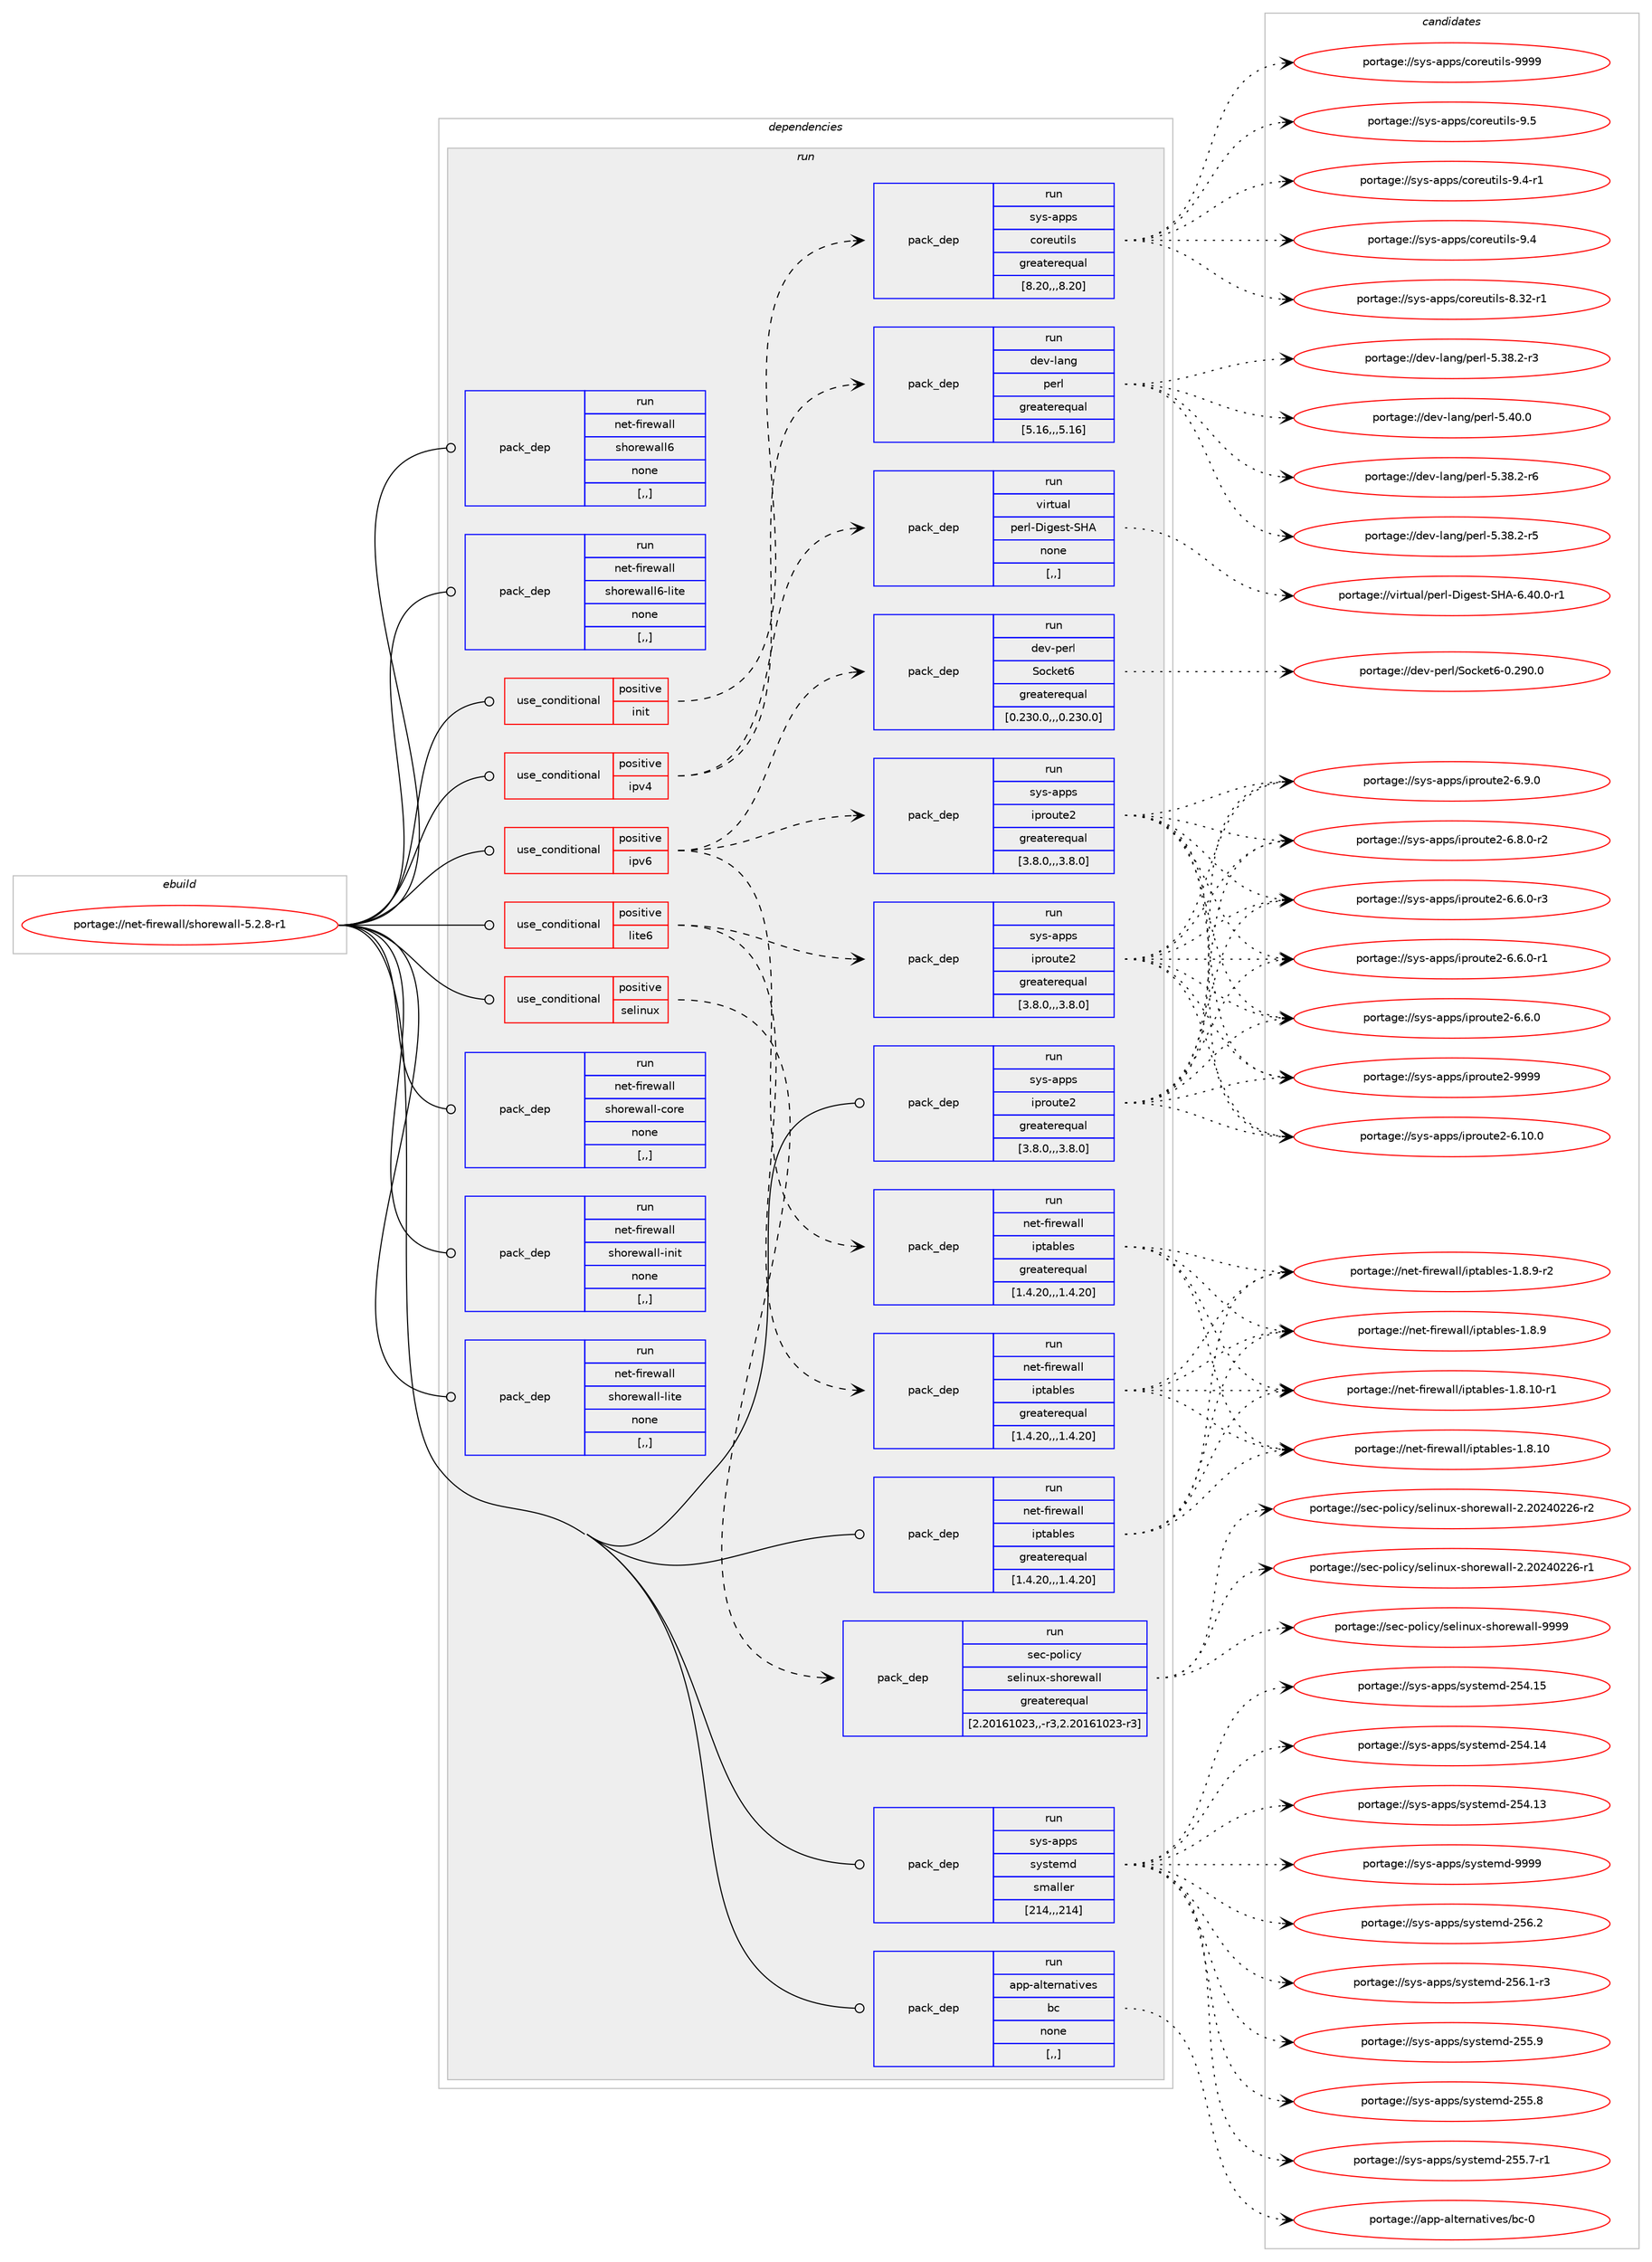 digraph prolog {

# *************
# Graph options
# *************

newrank=true;
concentrate=true;
compound=true;
graph [rankdir=LR,fontname=Helvetica,fontsize=10,ranksep=1.5];#, ranksep=2.5, nodesep=0.2];
edge  [arrowhead=vee];
node  [fontname=Helvetica,fontsize=10];

# **********
# The ebuild
# **********

subgraph cluster_leftcol {
color=gray;
label=<<i>ebuild</i>>;
id [label="portage://net-firewall/shorewall-5.2.8-r1", color=red, width=4, href="../net-firewall/shorewall-5.2.8-r1.svg"];
}

# ****************
# The dependencies
# ****************

subgraph cluster_midcol {
color=gray;
label=<<i>dependencies</i>>;
subgraph cluster_compile {
fillcolor="#eeeeee";
style=filled;
label=<<i>compile</i>>;
}
subgraph cluster_compileandrun {
fillcolor="#eeeeee";
style=filled;
label=<<i>compile and run</i>>;
}
subgraph cluster_run {
fillcolor="#eeeeee";
style=filled;
label=<<i>run</i>>;
subgraph cond90395 {
dependency347790 [label=<<TABLE BORDER="0" CELLBORDER="1" CELLSPACING="0" CELLPADDING="4"><TR><TD ROWSPAN="3" CELLPADDING="10">use_conditional</TD></TR><TR><TD>positive</TD></TR><TR><TD>init</TD></TR></TABLE>>, shape=none, color=red];
subgraph pack254789 {
dependency347791 [label=<<TABLE BORDER="0" CELLBORDER="1" CELLSPACING="0" CELLPADDING="4" WIDTH="220"><TR><TD ROWSPAN="6" CELLPADDING="30">pack_dep</TD></TR><TR><TD WIDTH="110">run</TD></TR><TR><TD>sys-apps</TD></TR><TR><TD>coreutils</TD></TR><TR><TD>greaterequal</TD></TR><TR><TD>[8.20,,,8.20]</TD></TR></TABLE>>, shape=none, color=blue];
}
dependency347790:e -> dependency347791:w [weight=20,style="dashed",arrowhead="vee"];
}
id:e -> dependency347790:w [weight=20,style="solid",arrowhead="odot"];
subgraph cond90396 {
dependency347792 [label=<<TABLE BORDER="0" CELLBORDER="1" CELLSPACING="0" CELLPADDING="4"><TR><TD ROWSPAN="3" CELLPADDING="10">use_conditional</TD></TR><TR><TD>positive</TD></TR><TR><TD>ipv4</TD></TR></TABLE>>, shape=none, color=red];
subgraph pack254790 {
dependency347793 [label=<<TABLE BORDER="0" CELLBORDER="1" CELLSPACING="0" CELLPADDING="4" WIDTH="220"><TR><TD ROWSPAN="6" CELLPADDING="30">pack_dep</TD></TR><TR><TD WIDTH="110">run</TD></TR><TR><TD>dev-lang</TD></TR><TR><TD>perl</TD></TR><TR><TD>greaterequal</TD></TR><TR><TD>[5.16,,,5.16]</TD></TR></TABLE>>, shape=none, color=blue];
}
dependency347792:e -> dependency347793:w [weight=20,style="dashed",arrowhead="vee"];
subgraph pack254791 {
dependency347794 [label=<<TABLE BORDER="0" CELLBORDER="1" CELLSPACING="0" CELLPADDING="4" WIDTH="220"><TR><TD ROWSPAN="6" CELLPADDING="30">pack_dep</TD></TR><TR><TD WIDTH="110">run</TD></TR><TR><TD>virtual</TD></TR><TR><TD>perl-Digest-SHA</TD></TR><TR><TD>none</TD></TR><TR><TD>[,,]</TD></TR></TABLE>>, shape=none, color=blue];
}
dependency347792:e -> dependency347794:w [weight=20,style="dashed",arrowhead="vee"];
}
id:e -> dependency347792:w [weight=20,style="solid",arrowhead="odot"];
subgraph cond90397 {
dependency347795 [label=<<TABLE BORDER="0" CELLBORDER="1" CELLSPACING="0" CELLPADDING="4"><TR><TD ROWSPAN="3" CELLPADDING="10">use_conditional</TD></TR><TR><TD>positive</TD></TR><TR><TD>ipv6</TD></TR></TABLE>>, shape=none, color=red];
subgraph pack254792 {
dependency347796 [label=<<TABLE BORDER="0" CELLBORDER="1" CELLSPACING="0" CELLPADDING="4" WIDTH="220"><TR><TD ROWSPAN="6" CELLPADDING="30">pack_dep</TD></TR><TR><TD WIDTH="110">run</TD></TR><TR><TD>dev-perl</TD></TR><TR><TD>Socket6</TD></TR><TR><TD>greaterequal</TD></TR><TR><TD>[0.230.0,,,0.230.0]</TD></TR></TABLE>>, shape=none, color=blue];
}
dependency347795:e -> dependency347796:w [weight=20,style="dashed",arrowhead="vee"];
subgraph pack254793 {
dependency347797 [label=<<TABLE BORDER="0" CELLBORDER="1" CELLSPACING="0" CELLPADDING="4" WIDTH="220"><TR><TD ROWSPAN="6" CELLPADDING="30">pack_dep</TD></TR><TR><TD WIDTH="110">run</TD></TR><TR><TD>net-firewall</TD></TR><TR><TD>iptables</TD></TR><TR><TD>greaterequal</TD></TR><TR><TD>[1.4.20,,,1.4.20]</TD></TR></TABLE>>, shape=none, color=blue];
}
dependency347795:e -> dependency347797:w [weight=20,style="dashed",arrowhead="vee"];
subgraph pack254794 {
dependency347798 [label=<<TABLE BORDER="0" CELLBORDER="1" CELLSPACING="0" CELLPADDING="4" WIDTH="220"><TR><TD ROWSPAN="6" CELLPADDING="30">pack_dep</TD></TR><TR><TD WIDTH="110">run</TD></TR><TR><TD>sys-apps</TD></TR><TR><TD>iproute2</TD></TR><TR><TD>greaterequal</TD></TR><TR><TD>[3.8.0,,,3.8.0]</TD></TR></TABLE>>, shape=none, color=blue];
}
dependency347795:e -> dependency347798:w [weight=20,style="dashed",arrowhead="vee"];
}
id:e -> dependency347795:w [weight=20,style="solid",arrowhead="odot"];
subgraph cond90398 {
dependency347799 [label=<<TABLE BORDER="0" CELLBORDER="1" CELLSPACING="0" CELLPADDING="4"><TR><TD ROWSPAN="3" CELLPADDING="10">use_conditional</TD></TR><TR><TD>positive</TD></TR><TR><TD>lite6</TD></TR></TABLE>>, shape=none, color=red];
subgraph pack254795 {
dependency347800 [label=<<TABLE BORDER="0" CELLBORDER="1" CELLSPACING="0" CELLPADDING="4" WIDTH="220"><TR><TD ROWSPAN="6" CELLPADDING="30">pack_dep</TD></TR><TR><TD WIDTH="110">run</TD></TR><TR><TD>net-firewall</TD></TR><TR><TD>iptables</TD></TR><TR><TD>greaterequal</TD></TR><TR><TD>[1.4.20,,,1.4.20]</TD></TR></TABLE>>, shape=none, color=blue];
}
dependency347799:e -> dependency347800:w [weight=20,style="dashed",arrowhead="vee"];
subgraph pack254796 {
dependency347801 [label=<<TABLE BORDER="0" CELLBORDER="1" CELLSPACING="0" CELLPADDING="4" WIDTH="220"><TR><TD ROWSPAN="6" CELLPADDING="30">pack_dep</TD></TR><TR><TD WIDTH="110">run</TD></TR><TR><TD>sys-apps</TD></TR><TR><TD>iproute2</TD></TR><TR><TD>greaterequal</TD></TR><TR><TD>[3.8.0,,,3.8.0]</TD></TR></TABLE>>, shape=none, color=blue];
}
dependency347799:e -> dependency347801:w [weight=20,style="dashed",arrowhead="vee"];
}
id:e -> dependency347799:w [weight=20,style="solid",arrowhead="odot"];
subgraph cond90399 {
dependency347802 [label=<<TABLE BORDER="0" CELLBORDER="1" CELLSPACING="0" CELLPADDING="4"><TR><TD ROWSPAN="3" CELLPADDING="10">use_conditional</TD></TR><TR><TD>positive</TD></TR><TR><TD>selinux</TD></TR></TABLE>>, shape=none, color=red];
subgraph pack254797 {
dependency347803 [label=<<TABLE BORDER="0" CELLBORDER="1" CELLSPACING="0" CELLPADDING="4" WIDTH="220"><TR><TD ROWSPAN="6" CELLPADDING="30">pack_dep</TD></TR><TR><TD WIDTH="110">run</TD></TR><TR><TD>sec-policy</TD></TR><TR><TD>selinux-shorewall</TD></TR><TR><TD>greaterequal</TD></TR><TR><TD>[2.20161023,,-r3,2.20161023-r3]</TD></TR></TABLE>>, shape=none, color=blue];
}
dependency347802:e -> dependency347803:w [weight=20,style="dashed",arrowhead="vee"];
}
id:e -> dependency347802:w [weight=20,style="solid",arrowhead="odot"];
subgraph pack254798 {
dependency347804 [label=<<TABLE BORDER="0" CELLBORDER="1" CELLSPACING="0" CELLPADDING="4" WIDTH="220"><TR><TD ROWSPAN="6" CELLPADDING="30">pack_dep</TD></TR><TR><TD WIDTH="110">run</TD></TR><TR><TD>app-alternatives</TD></TR><TR><TD>bc</TD></TR><TR><TD>none</TD></TR><TR><TD>[,,]</TD></TR></TABLE>>, shape=none, color=blue];
}
id:e -> dependency347804:w [weight=20,style="solid",arrowhead="odot"];
subgraph pack254799 {
dependency347805 [label=<<TABLE BORDER="0" CELLBORDER="1" CELLSPACING="0" CELLPADDING="4" WIDTH="220"><TR><TD ROWSPAN="6" CELLPADDING="30">pack_dep</TD></TR><TR><TD WIDTH="110">run</TD></TR><TR><TD>net-firewall</TD></TR><TR><TD>iptables</TD></TR><TR><TD>greaterequal</TD></TR><TR><TD>[1.4.20,,,1.4.20]</TD></TR></TABLE>>, shape=none, color=blue];
}
id:e -> dependency347805:w [weight=20,style="solid",arrowhead="odot"];
subgraph pack254800 {
dependency347806 [label=<<TABLE BORDER="0" CELLBORDER="1" CELLSPACING="0" CELLPADDING="4" WIDTH="220"><TR><TD ROWSPAN="6" CELLPADDING="30">pack_dep</TD></TR><TR><TD WIDTH="110">run</TD></TR><TR><TD>sys-apps</TD></TR><TR><TD>iproute2</TD></TR><TR><TD>greaterequal</TD></TR><TR><TD>[3.8.0,,,3.8.0]</TD></TR></TABLE>>, shape=none, color=blue];
}
id:e -> dependency347806:w [weight=20,style="solid",arrowhead="odot"];
subgraph pack254801 {
dependency347807 [label=<<TABLE BORDER="0" CELLBORDER="1" CELLSPACING="0" CELLPADDING="4" WIDTH="220"><TR><TD ROWSPAN="6" CELLPADDING="30">pack_dep</TD></TR><TR><TD WIDTH="110">run</TD></TR><TR><TD>net-firewall</TD></TR><TR><TD>shorewall-core</TD></TR><TR><TD>none</TD></TR><TR><TD>[,,]</TD></TR></TABLE>>, shape=none, color=blue];
}
id:e -> dependency347807:w [weight=20,style="solid",arrowhead="odot"];
subgraph pack254802 {
dependency347808 [label=<<TABLE BORDER="0" CELLBORDER="1" CELLSPACING="0" CELLPADDING="4" WIDTH="220"><TR><TD ROWSPAN="6" CELLPADDING="30">pack_dep</TD></TR><TR><TD WIDTH="110">run</TD></TR><TR><TD>net-firewall</TD></TR><TR><TD>shorewall-init</TD></TR><TR><TD>none</TD></TR><TR><TD>[,,]</TD></TR></TABLE>>, shape=none, color=blue];
}
id:e -> dependency347808:w [weight=20,style="solid",arrowhead="odot"];
subgraph pack254803 {
dependency347809 [label=<<TABLE BORDER="0" CELLBORDER="1" CELLSPACING="0" CELLPADDING="4" WIDTH="220"><TR><TD ROWSPAN="6" CELLPADDING="30">pack_dep</TD></TR><TR><TD WIDTH="110">run</TD></TR><TR><TD>net-firewall</TD></TR><TR><TD>shorewall-lite</TD></TR><TR><TD>none</TD></TR><TR><TD>[,,]</TD></TR></TABLE>>, shape=none, color=blue];
}
id:e -> dependency347809:w [weight=20,style="solid",arrowhead="odot"];
subgraph pack254804 {
dependency347810 [label=<<TABLE BORDER="0" CELLBORDER="1" CELLSPACING="0" CELLPADDING="4" WIDTH="220"><TR><TD ROWSPAN="6" CELLPADDING="30">pack_dep</TD></TR><TR><TD WIDTH="110">run</TD></TR><TR><TD>net-firewall</TD></TR><TR><TD>shorewall6</TD></TR><TR><TD>none</TD></TR><TR><TD>[,,]</TD></TR></TABLE>>, shape=none, color=blue];
}
id:e -> dependency347810:w [weight=20,style="solid",arrowhead="odot"];
subgraph pack254805 {
dependency347811 [label=<<TABLE BORDER="0" CELLBORDER="1" CELLSPACING="0" CELLPADDING="4" WIDTH="220"><TR><TD ROWSPAN="6" CELLPADDING="30">pack_dep</TD></TR><TR><TD WIDTH="110">run</TD></TR><TR><TD>net-firewall</TD></TR><TR><TD>shorewall6-lite</TD></TR><TR><TD>none</TD></TR><TR><TD>[,,]</TD></TR></TABLE>>, shape=none, color=blue];
}
id:e -> dependency347811:w [weight=20,style="solid",arrowhead="odot"];
subgraph pack254806 {
dependency347812 [label=<<TABLE BORDER="0" CELLBORDER="1" CELLSPACING="0" CELLPADDING="4" WIDTH="220"><TR><TD ROWSPAN="6" CELLPADDING="30">pack_dep</TD></TR><TR><TD WIDTH="110">run</TD></TR><TR><TD>sys-apps</TD></TR><TR><TD>systemd</TD></TR><TR><TD>smaller</TD></TR><TR><TD>[214,,,214]</TD></TR></TABLE>>, shape=none, color=blue];
}
id:e -> dependency347812:w [weight=20,style="solid",arrowhead="odot"];
}
}

# **************
# The candidates
# **************

subgraph cluster_choices {
rank=same;
color=gray;
label=<<i>candidates</i>>;

subgraph choice254789 {
color=black;
nodesep=1;
choice115121115459711211211547991111141011171161051081154557575757 [label="portage://sys-apps/coreutils-9999", color=red, width=4,href="../sys-apps/coreutils-9999.svg"];
choice1151211154597112112115479911111410111711610510811545574653 [label="portage://sys-apps/coreutils-9.5", color=red, width=4,href="../sys-apps/coreutils-9.5.svg"];
choice11512111545971121121154799111114101117116105108115455746524511449 [label="portage://sys-apps/coreutils-9.4-r1", color=red, width=4,href="../sys-apps/coreutils-9.4-r1.svg"];
choice1151211154597112112115479911111410111711610510811545574652 [label="portage://sys-apps/coreutils-9.4", color=red, width=4,href="../sys-apps/coreutils-9.4.svg"];
choice1151211154597112112115479911111410111711610510811545564651504511449 [label="portage://sys-apps/coreutils-8.32-r1", color=red, width=4,href="../sys-apps/coreutils-8.32-r1.svg"];
dependency347791:e -> choice115121115459711211211547991111141011171161051081154557575757:w [style=dotted,weight="100"];
dependency347791:e -> choice1151211154597112112115479911111410111711610510811545574653:w [style=dotted,weight="100"];
dependency347791:e -> choice11512111545971121121154799111114101117116105108115455746524511449:w [style=dotted,weight="100"];
dependency347791:e -> choice1151211154597112112115479911111410111711610510811545574652:w [style=dotted,weight="100"];
dependency347791:e -> choice1151211154597112112115479911111410111711610510811545564651504511449:w [style=dotted,weight="100"];
}
subgraph choice254790 {
color=black;
nodesep=1;
choice10010111845108971101034711210111410845534652484648 [label="portage://dev-lang/perl-5.40.0", color=red, width=4,href="../dev-lang/perl-5.40.0.svg"];
choice100101118451089711010347112101114108455346515646504511454 [label="portage://dev-lang/perl-5.38.2-r6", color=red, width=4,href="../dev-lang/perl-5.38.2-r6.svg"];
choice100101118451089711010347112101114108455346515646504511453 [label="portage://dev-lang/perl-5.38.2-r5", color=red, width=4,href="../dev-lang/perl-5.38.2-r5.svg"];
choice100101118451089711010347112101114108455346515646504511451 [label="portage://dev-lang/perl-5.38.2-r3", color=red, width=4,href="../dev-lang/perl-5.38.2-r3.svg"];
dependency347793:e -> choice10010111845108971101034711210111410845534652484648:w [style=dotted,weight="100"];
dependency347793:e -> choice100101118451089711010347112101114108455346515646504511454:w [style=dotted,weight="100"];
dependency347793:e -> choice100101118451089711010347112101114108455346515646504511453:w [style=dotted,weight="100"];
dependency347793:e -> choice100101118451089711010347112101114108455346515646504511451:w [style=dotted,weight="100"];
}
subgraph choice254791 {
color=black;
nodesep=1;
choice1181051141161179710847112101114108456810510310111511645837265455446524846484511449 [label="portage://virtual/perl-Digest-SHA-6.40.0-r1", color=red, width=4,href="../virtual/perl-Digest-SHA-6.40.0-r1.svg"];
dependency347794:e -> choice1181051141161179710847112101114108456810510310111511645837265455446524846484511449:w [style=dotted,weight="100"];
}
subgraph choice254792 {
color=black;
nodesep=1;
choice10010111845112101114108478311199107101116544548465057484648 [label="portage://dev-perl/Socket6-0.290.0", color=red, width=4,href="../dev-perl/Socket6-0.290.0.svg"];
dependency347796:e -> choice10010111845112101114108478311199107101116544548465057484648:w [style=dotted,weight="100"];
}
subgraph choice254793 {
color=black;
nodesep=1;
choice1101011164510210511410111997108108471051121169798108101115454946564649484511449 [label="portage://net-firewall/iptables-1.8.10-r1", color=red, width=4,href="../net-firewall/iptables-1.8.10-r1.svg"];
choice110101116451021051141011199710810847105112116979810810111545494656464948 [label="portage://net-firewall/iptables-1.8.10", color=red, width=4,href="../net-firewall/iptables-1.8.10.svg"];
choice11010111645102105114101119971081084710511211697981081011154549465646574511450 [label="portage://net-firewall/iptables-1.8.9-r2", color=red, width=4,href="../net-firewall/iptables-1.8.9-r2.svg"];
choice1101011164510210511410111997108108471051121169798108101115454946564657 [label="portage://net-firewall/iptables-1.8.9", color=red, width=4,href="../net-firewall/iptables-1.8.9.svg"];
dependency347797:e -> choice1101011164510210511410111997108108471051121169798108101115454946564649484511449:w [style=dotted,weight="100"];
dependency347797:e -> choice110101116451021051141011199710810847105112116979810810111545494656464948:w [style=dotted,weight="100"];
dependency347797:e -> choice11010111645102105114101119971081084710511211697981081011154549465646574511450:w [style=dotted,weight="100"];
dependency347797:e -> choice1101011164510210511410111997108108471051121169798108101115454946564657:w [style=dotted,weight="100"];
}
subgraph choice254794 {
color=black;
nodesep=1;
choice115121115459711211211547105112114111117116101504557575757 [label="portage://sys-apps/iproute2-9999", color=red, width=4,href="../sys-apps/iproute2-9999.svg"];
choice1151211154597112112115471051121141111171161015045544649484648 [label="portage://sys-apps/iproute2-6.10.0", color=red, width=4,href="../sys-apps/iproute2-6.10.0.svg"];
choice11512111545971121121154710511211411111711610150455446574648 [label="portage://sys-apps/iproute2-6.9.0", color=red, width=4,href="../sys-apps/iproute2-6.9.0.svg"];
choice115121115459711211211547105112114111117116101504554465646484511450 [label="portage://sys-apps/iproute2-6.8.0-r2", color=red, width=4,href="../sys-apps/iproute2-6.8.0-r2.svg"];
choice115121115459711211211547105112114111117116101504554465446484511451 [label="portage://sys-apps/iproute2-6.6.0-r3", color=red, width=4,href="../sys-apps/iproute2-6.6.0-r3.svg"];
choice115121115459711211211547105112114111117116101504554465446484511449 [label="portage://sys-apps/iproute2-6.6.0-r1", color=red, width=4,href="../sys-apps/iproute2-6.6.0-r1.svg"];
choice11512111545971121121154710511211411111711610150455446544648 [label="portage://sys-apps/iproute2-6.6.0", color=red, width=4,href="../sys-apps/iproute2-6.6.0.svg"];
dependency347798:e -> choice115121115459711211211547105112114111117116101504557575757:w [style=dotted,weight="100"];
dependency347798:e -> choice1151211154597112112115471051121141111171161015045544649484648:w [style=dotted,weight="100"];
dependency347798:e -> choice11512111545971121121154710511211411111711610150455446574648:w [style=dotted,weight="100"];
dependency347798:e -> choice115121115459711211211547105112114111117116101504554465646484511450:w [style=dotted,weight="100"];
dependency347798:e -> choice115121115459711211211547105112114111117116101504554465446484511451:w [style=dotted,weight="100"];
dependency347798:e -> choice115121115459711211211547105112114111117116101504554465446484511449:w [style=dotted,weight="100"];
dependency347798:e -> choice11512111545971121121154710511211411111711610150455446544648:w [style=dotted,weight="100"];
}
subgraph choice254795 {
color=black;
nodesep=1;
choice1101011164510210511410111997108108471051121169798108101115454946564649484511449 [label="portage://net-firewall/iptables-1.8.10-r1", color=red, width=4,href="../net-firewall/iptables-1.8.10-r1.svg"];
choice110101116451021051141011199710810847105112116979810810111545494656464948 [label="portage://net-firewall/iptables-1.8.10", color=red, width=4,href="../net-firewall/iptables-1.8.10.svg"];
choice11010111645102105114101119971081084710511211697981081011154549465646574511450 [label="portage://net-firewall/iptables-1.8.9-r2", color=red, width=4,href="../net-firewall/iptables-1.8.9-r2.svg"];
choice1101011164510210511410111997108108471051121169798108101115454946564657 [label="portage://net-firewall/iptables-1.8.9", color=red, width=4,href="../net-firewall/iptables-1.8.9.svg"];
dependency347800:e -> choice1101011164510210511410111997108108471051121169798108101115454946564649484511449:w [style=dotted,weight="100"];
dependency347800:e -> choice110101116451021051141011199710810847105112116979810810111545494656464948:w [style=dotted,weight="100"];
dependency347800:e -> choice11010111645102105114101119971081084710511211697981081011154549465646574511450:w [style=dotted,weight="100"];
dependency347800:e -> choice1101011164510210511410111997108108471051121169798108101115454946564657:w [style=dotted,weight="100"];
}
subgraph choice254796 {
color=black;
nodesep=1;
choice115121115459711211211547105112114111117116101504557575757 [label="portage://sys-apps/iproute2-9999", color=red, width=4,href="../sys-apps/iproute2-9999.svg"];
choice1151211154597112112115471051121141111171161015045544649484648 [label="portage://sys-apps/iproute2-6.10.0", color=red, width=4,href="../sys-apps/iproute2-6.10.0.svg"];
choice11512111545971121121154710511211411111711610150455446574648 [label="portage://sys-apps/iproute2-6.9.0", color=red, width=4,href="../sys-apps/iproute2-6.9.0.svg"];
choice115121115459711211211547105112114111117116101504554465646484511450 [label="portage://sys-apps/iproute2-6.8.0-r2", color=red, width=4,href="../sys-apps/iproute2-6.8.0-r2.svg"];
choice115121115459711211211547105112114111117116101504554465446484511451 [label="portage://sys-apps/iproute2-6.6.0-r3", color=red, width=4,href="../sys-apps/iproute2-6.6.0-r3.svg"];
choice115121115459711211211547105112114111117116101504554465446484511449 [label="portage://sys-apps/iproute2-6.6.0-r1", color=red, width=4,href="../sys-apps/iproute2-6.6.0-r1.svg"];
choice11512111545971121121154710511211411111711610150455446544648 [label="portage://sys-apps/iproute2-6.6.0", color=red, width=4,href="../sys-apps/iproute2-6.6.0.svg"];
dependency347801:e -> choice115121115459711211211547105112114111117116101504557575757:w [style=dotted,weight="100"];
dependency347801:e -> choice1151211154597112112115471051121141111171161015045544649484648:w [style=dotted,weight="100"];
dependency347801:e -> choice11512111545971121121154710511211411111711610150455446574648:w [style=dotted,weight="100"];
dependency347801:e -> choice115121115459711211211547105112114111117116101504554465646484511450:w [style=dotted,weight="100"];
dependency347801:e -> choice115121115459711211211547105112114111117116101504554465446484511451:w [style=dotted,weight="100"];
dependency347801:e -> choice115121115459711211211547105112114111117116101504554465446484511449:w [style=dotted,weight="100"];
dependency347801:e -> choice11512111545971121121154710511211411111711610150455446544648:w [style=dotted,weight="100"];
}
subgraph choice254797 {
color=black;
nodesep=1;
choice1151019945112111108105991214711510110810511011712045115104111114101119971081084557575757 [label="portage://sec-policy/selinux-shorewall-9999", color=red, width=4,href="../sec-policy/selinux-shorewall-9999.svg"];
choice11510199451121111081059912147115101108105110117120451151041111141011199710810845504650485052485050544511450 [label="portage://sec-policy/selinux-shorewall-2.20240226-r2", color=red, width=4,href="../sec-policy/selinux-shorewall-2.20240226-r2.svg"];
choice11510199451121111081059912147115101108105110117120451151041111141011199710810845504650485052485050544511449 [label="portage://sec-policy/selinux-shorewall-2.20240226-r1", color=red, width=4,href="../sec-policy/selinux-shorewall-2.20240226-r1.svg"];
dependency347803:e -> choice1151019945112111108105991214711510110810511011712045115104111114101119971081084557575757:w [style=dotted,weight="100"];
dependency347803:e -> choice11510199451121111081059912147115101108105110117120451151041111141011199710810845504650485052485050544511450:w [style=dotted,weight="100"];
dependency347803:e -> choice11510199451121111081059912147115101108105110117120451151041111141011199710810845504650485052485050544511449:w [style=dotted,weight="100"];
}
subgraph choice254798 {
color=black;
nodesep=1;
choice971121124597108116101114110971161051181011154798994548 [label="portage://app-alternatives/bc-0", color=red, width=4,href="../app-alternatives/bc-0.svg"];
dependency347804:e -> choice971121124597108116101114110971161051181011154798994548:w [style=dotted,weight="100"];
}
subgraph choice254799 {
color=black;
nodesep=1;
choice1101011164510210511410111997108108471051121169798108101115454946564649484511449 [label="portage://net-firewall/iptables-1.8.10-r1", color=red, width=4,href="../net-firewall/iptables-1.8.10-r1.svg"];
choice110101116451021051141011199710810847105112116979810810111545494656464948 [label="portage://net-firewall/iptables-1.8.10", color=red, width=4,href="../net-firewall/iptables-1.8.10.svg"];
choice11010111645102105114101119971081084710511211697981081011154549465646574511450 [label="portage://net-firewall/iptables-1.8.9-r2", color=red, width=4,href="../net-firewall/iptables-1.8.9-r2.svg"];
choice1101011164510210511410111997108108471051121169798108101115454946564657 [label="portage://net-firewall/iptables-1.8.9", color=red, width=4,href="../net-firewall/iptables-1.8.9.svg"];
dependency347805:e -> choice1101011164510210511410111997108108471051121169798108101115454946564649484511449:w [style=dotted,weight="100"];
dependency347805:e -> choice110101116451021051141011199710810847105112116979810810111545494656464948:w [style=dotted,weight="100"];
dependency347805:e -> choice11010111645102105114101119971081084710511211697981081011154549465646574511450:w [style=dotted,weight="100"];
dependency347805:e -> choice1101011164510210511410111997108108471051121169798108101115454946564657:w [style=dotted,weight="100"];
}
subgraph choice254800 {
color=black;
nodesep=1;
choice115121115459711211211547105112114111117116101504557575757 [label="portage://sys-apps/iproute2-9999", color=red, width=4,href="../sys-apps/iproute2-9999.svg"];
choice1151211154597112112115471051121141111171161015045544649484648 [label="portage://sys-apps/iproute2-6.10.0", color=red, width=4,href="../sys-apps/iproute2-6.10.0.svg"];
choice11512111545971121121154710511211411111711610150455446574648 [label="portage://sys-apps/iproute2-6.9.0", color=red, width=4,href="../sys-apps/iproute2-6.9.0.svg"];
choice115121115459711211211547105112114111117116101504554465646484511450 [label="portage://sys-apps/iproute2-6.8.0-r2", color=red, width=4,href="../sys-apps/iproute2-6.8.0-r2.svg"];
choice115121115459711211211547105112114111117116101504554465446484511451 [label="portage://sys-apps/iproute2-6.6.0-r3", color=red, width=4,href="../sys-apps/iproute2-6.6.0-r3.svg"];
choice115121115459711211211547105112114111117116101504554465446484511449 [label="portage://sys-apps/iproute2-6.6.0-r1", color=red, width=4,href="../sys-apps/iproute2-6.6.0-r1.svg"];
choice11512111545971121121154710511211411111711610150455446544648 [label="portage://sys-apps/iproute2-6.6.0", color=red, width=4,href="../sys-apps/iproute2-6.6.0.svg"];
dependency347806:e -> choice115121115459711211211547105112114111117116101504557575757:w [style=dotted,weight="100"];
dependency347806:e -> choice1151211154597112112115471051121141111171161015045544649484648:w [style=dotted,weight="100"];
dependency347806:e -> choice11512111545971121121154710511211411111711610150455446574648:w [style=dotted,weight="100"];
dependency347806:e -> choice115121115459711211211547105112114111117116101504554465646484511450:w [style=dotted,weight="100"];
dependency347806:e -> choice115121115459711211211547105112114111117116101504554465446484511451:w [style=dotted,weight="100"];
dependency347806:e -> choice115121115459711211211547105112114111117116101504554465446484511449:w [style=dotted,weight="100"];
dependency347806:e -> choice11512111545971121121154710511211411111711610150455446544648:w [style=dotted,weight="100"];
}
subgraph choice254801 {
color=black;
nodesep=1;
}
subgraph choice254802 {
color=black;
nodesep=1;
}
subgraph choice254803 {
color=black;
nodesep=1;
}
subgraph choice254804 {
color=black;
nodesep=1;
}
subgraph choice254805 {
color=black;
nodesep=1;
}
subgraph choice254806 {
color=black;
nodesep=1;
choice1151211154597112112115471151211151161011091004557575757 [label="portage://sys-apps/systemd-9999", color=red, width=4,href="../sys-apps/systemd-9999.svg"];
choice115121115459711211211547115121115116101109100455053544650 [label="portage://sys-apps/systemd-256.2", color=red, width=4,href="../sys-apps/systemd-256.2.svg"];
choice1151211154597112112115471151211151161011091004550535446494511451 [label="portage://sys-apps/systemd-256.1-r3", color=red, width=4,href="../sys-apps/systemd-256.1-r3.svg"];
choice115121115459711211211547115121115116101109100455053534657 [label="portage://sys-apps/systemd-255.9", color=red, width=4,href="../sys-apps/systemd-255.9.svg"];
choice115121115459711211211547115121115116101109100455053534656 [label="portage://sys-apps/systemd-255.8", color=red, width=4,href="../sys-apps/systemd-255.8.svg"];
choice1151211154597112112115471151211151161011091004550535346554511449 [label="portage://sys-apps/systemd-255.7-r1", color=red, width=4,href="../sys-apps/systemd-255.7-r1.svg"];
choice11512111545971121121154711512111511610110910045505352464953 [label="portage://sys-apps/systemd-254.15", color=red, width=4,href="../sys-apps/systemd-254.15.svg"];
choice11512111545971121121154711512111511610110910045505352464952 [label="portage://sys-apps/systemd-254.14", color=red, width=4,href="../sys-apps/systemd-254.14.svg"];
choice11512111545971121121154711512111511610110910045505352464951 [label="portage://sys-apps/systemd-254.13", color=red, width=4,href="../sys-apps/systemd-254.13.svg"];
dependency347812:e -> choice1151211154597112112115471151211151161011091004557575757:w [style=dotted,weight="100"];
dependency347812:e -> choice115121115459711211211547115121115116101109100455053544650:w [style=dotted,weight="100"];
dependency347812:e -> choice1151211154597112112115471151211151161011091004550535446494511451:w [style=dotted,weight="100"];
dependency347812:e -> choice115121115459711211211547115121115116101109100455053534657:w [style=dotted,weight="100"];
dependency347812:e -> choice115121115459711211211547115121115116101109100455053534656:w [style=dotted,weight="100"];
dependency347812:e -> choice1151211154597112112115471151211151161011091004550535346554511449:w [style=dotted,weight="100"];
dependency347812:e -> choice11512111545971121121154711512111511610110910045505352464953:w [style=dotted,weight="100"];
dependency347812:e -> choice11512111545971121121154711512111511610110910045505352464952:w [style=dotted,weight="100"];
dependency347812:e -> choice11512111545971121121154711512111511610110910045505352464951:w [style=dotted,weight="100"];
}
}

}
